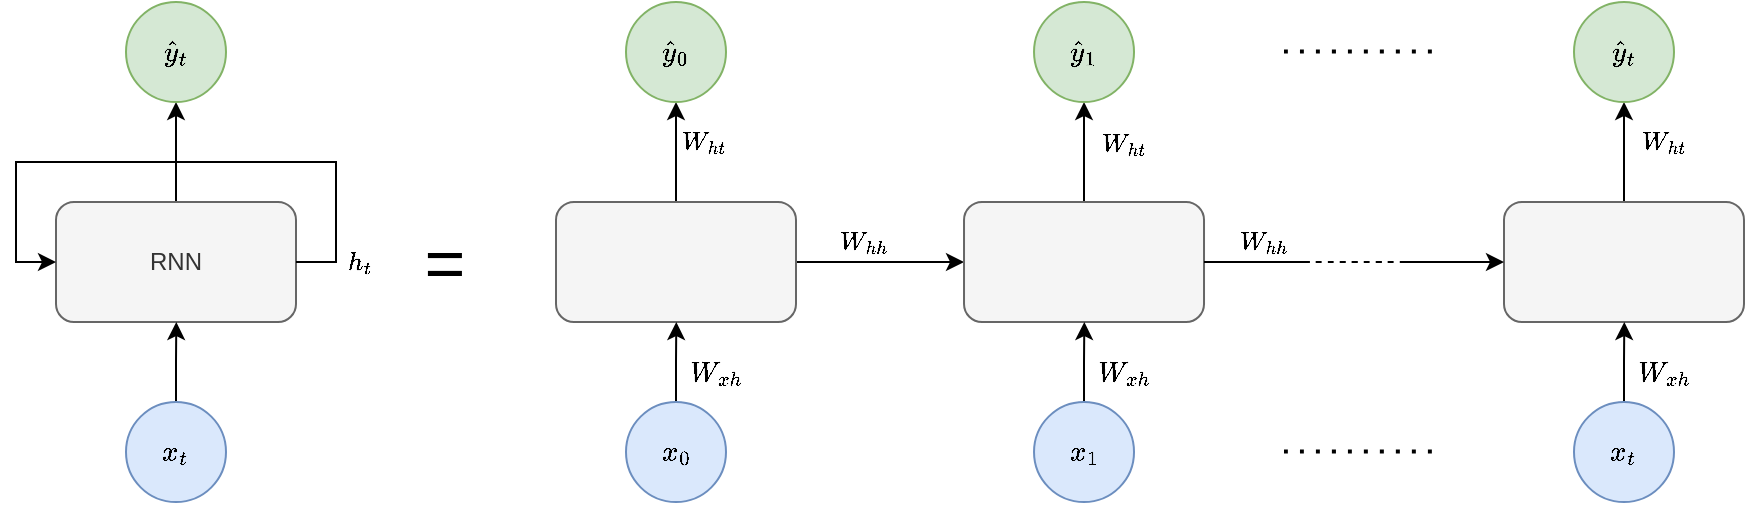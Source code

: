 <mxfile version="20.8.16" type="device"><diagram name="Page-1" id="jGTEY-js_i1icYG_cY4W"><mxGraphModel dx="1143" dy="803" grid="1" gridSize="10" guides="1" tooltips="1" connect="1" arrows="1" fold="1" page="1" pageScale="1" pageWidth="827" pageHeight="1169" math="1" shadow="0"><root><mxCell id="0"/><mxCell id="1" parent="0"/><mxCell id="HjQvIqEJwTfC1MEsx267-9" style="edgeStyle=orthogonalEdgeStyle;rounded=0;orthogonalLoop=1;jettySize=auto;html=1;exitX=0.5;exitY=0;exitDx=0;exitDy=0;entryX=0.5;entryY=1;entryDx=0;entryDy=0;" edge="1" parent="1" source="HjQvIqEJwTfC1MEsx267-2" target="HjQvIqEJwTfC1MEsx267-4"><mxGeometry relative="1" as="geometry"/></mxCell><mxCell id="HjQvIqEJwTfC1MEsx267-2" value="RNN" style="rounded=1;whiteSpace=wrap;html=1;fillColor=#f5f5f5;fontColor=#333333;strokeColor=#666666;" vertex="1" parent="1"><mxGeometry x="76" y="340" width="120" height="60" as="geometry"/></mxCell><mxCell id="HjQvIqEJwTfC1MEsx267-4" value="$$\hat{y}_t$$" style="ellipse;whiteSpace=wrap;html=1;fillColor=#d5e8d4;strokeColor=#82b366;" vertex="1" parent="1"><mxGeometry x="111" y="240" width="50" height="50" as="geometry"/></mxCell><mxCell id="HjQvIqEJwTfC1MEsx267-10" style="edgeStyle=orthogonalEdgeStyle;rounded=0;orthogonalLoop=1;jettySize=auto;html=1;exitX=0.5;exitY=0;exitDx=0;exitDy=0;" edge="1" parent="1" source="HjQvIqEJwTfC1MEsx267-6"><mxGeometry relative="1" as="geometry"><mxPoint x="136.149" y="400" as="targetPoint"/></mxGeometry></mxCell><mxCell id="HjQvIqEJwTfC1MEsx267-6" value="$$x_t$$" style="ellipse;whiteSpace=wrap;html=1;fillColor=#dae8fc;strokeColor=#6c8ebf;" vertex="1" parent="1"><mxGeometry x="111" y="440" width="50" height="50" as="geometry"/></mxCell><mxCell id="HjQvIqEJwTfC1MEsx267-11" style="edgeStyle=orthogonalEdgeStyle;rounded=0;orthogonalLoop=1;jettySize=auto;html=1;exitX=1;exitY=0.5;exitDx=0;exitDy=0;entryX=0;entryY=0.5;entryDx=0;entryDy=0;" edge="1" parent="1" source="HjQvIqEJwTfC1MEsx267-2" target="HjQvIqEJwTfC1MEsx267-2"><mxGeometry relative="1" as="geometry"><Array as="points"><mxPoint x="216" y="370"/><mxPoint x="216" y="320"/><mxPoint x="56" y="320"/><mxPoint x="56" y="370"/></Array></mxGeometry></mxCell><mxCell id="HjQvIqEJwTfC1MEsx267-12" value="$$h_t$$" style="edgeLabel;html=1;align=center;verticalAlign=middle;resizable=0;points=[];" vertex="1" connectable="0" parent="HjQvIqEJwTfC1MEsx267-11"><mxGeometry x="-0.931" y="-1" relative="1" as="geometry"><mxPoint x="20" y="-1" as="offset"/></mxGeometry></mxCell><mxCell id="HjQvIqEJwTfC1MEsx267-17" style="edgeStyle=orthogonalEdgeStyle;rounded=0;orthogonalLoop=1;jettySize=auto;html=1;exitX=0.5;exitY=0;exitDx=0;exitDy=0;entryX=0.5;entryY=1;entryDx=0;entryDy=0;" edge="1" parent="1" source="HjQvIqEJwTfC1MEsx267-18" target="HjQvIqEJwTfC1MEsx267-19"><mxGeometry relative="1" as="geometry"/></mxCell><mxCell id="HjQvIqEJwTfC1MEsx267-43" style="edgeStyle=orthogonalEdgeStyle;curved=1;rounded=0;orthogonalLoop=1;jettySize=auto;html=1;exitX=1;exitY=0.5;exitDx=0;exitDy=0;entryX=0;entryY=0.5;entryDx=0;entryDy=0;" edge="1" parent="1" source="HjQvIqEJwTfC1MEsx267-18" target="HjQvIqEJwTfC1MEsx267-27"><mxGeometry relative="1" as="geometry"/></mxCell><mxCell id="HjQvIqEJwTfC1MEsx267-44" value="$$W_{hh}$$" style="edgeLabel;html=1;align=center;verticalAlign=middle;resizable=0;points=[];labelBackgroundColor=none;" vertex="1" connectable="0" parent="HjQvIqEJwTfC1MEsx267-43"><mxGeometry x="-0.129" relative="1" as="geometry"><mxPoint x="-3" y="-10" as="offset"/></mxGeometry></mxCell><mxCell id="HjQvIqEJwTfC1MEsx267-18" value="" style="rounded=1;whiteSpace=wrap;html=1;fillColor=#f5f5f5;fontColor=#333333;strokeColor=#666666;" vertex="1" parent="1"><mxGeometry x="326" y="340" width="120" height="60" as="geometry"/></mxCell><mxCell id="HjQvIqEJwTfC1MEsx267-19" value="$$\hat{y}_0$$" style="ellipse;whiteSpace=wrap;html=1;fillColor=#d5e8d4;strokeColor=#82b366;" vertex="1" parent="1"><mxGeometry x="361" y="240" width="50" height="50" as="geometry"/></mxCell><mxCell id="HjQvIqEJwTfC1MEsx267-20" style="edgeStyle=orthogonalEdgeStyle;rounded=0;orthogonalLoop=1;jettySize=auto;html=1;exitX=0.5;exitY=0;exitDx=0;exitDy=0;" edge="1" parent="1" source="HjQvIqEJwTfC1MEsx267-21"><mxGeometry relative="1" as="geometry"><mxPoint x="386.149" y="400.0" as="targetPoint"/></mxGeometry></mxCell><mxCell id="HjQvIqEJwTfC1MEsx267-21" value="$$x_0$$" style="ellipse;whiteSpace=wrap;html=1;fillColor=#dae8fc;strokeColor=#6c8ebf;" vertex="1" parent="1"><mxGeometry x="361" y="440" width="50" height="50" as="geometry"/></mxCell><mxCell id="HjQvIqEJwTfC1MEsx267-26" style="edgeStyle=orthogonalEdgeStyle;rounded=0;orthogonalLoop=1;jettySize=auto;html=1;exitX=0.5;exitY=0;exitDx=0;exitDy=0;entryX=0.5;entryY=1;entryDx=0;entryDy=0;" edge="1" parent="1" source="HjQvIqEJwTfC1MEsx267-27" target="HjQvIqEJwTfC1MEsx267-28"><mxGeometry relative="1" as="geometry"/></mxCell><mxCell id="HjQvIqEJwTfC1MEsx267-52" value="$$W_{ht}$$" style="edgeLabel;html=1;align=center;verticalAlign=middle;resizable=0;points=[];labelBackgroundColor=none;" vertex="1" connectable="0" parent="HjQvIqEJwTfC1MEsx267-26"><mxGeometry x="-0.014" relative="1" as="geometry"><mxPoint x="20" y="-5" as="offset"/></mxGeometry></mxCell><mxCell id="HjQvIqEJwTfC1MEsx267-27" value="" style="rounded=1;whiteSpace=wrap;html=1;fillColor=#f5f5f5;fontColor=#333333;strokeColor=#666666;" vertex="1" parent="1"><mxGeometry x="530.01" y="340" width="120" height="60" as="geometry"/></mxCell><mxCell id="HjQvIqEJwTfC1MEsx267-28" value="$$\hat{y}_1$$" style="ellipse;whiteSpace=wrap;html=1;fillColor=#d5e8d4;strokeColor=#82b366;" vertex="1" parent="1"><mxGeometry x="565.01" y="240" width="50" height="50" as="geometry"/></mxCell><mxCell id="HjQvIqEJwTfC1MEsx267-29" style="edgeStyle=orthogonalEdgeStyle;rounded=0;orthogonalLoop=1;jettySize=auto;html=1;exitX=0.5;exitY=0;exitDx=0;exitDy=0;" edge="1" parent="1" source="HjQvIqEJwTfC1MEsx267-30"><mxGeometry relative="1" as="geometry"><mxPoint x="590.159" y="400" as="targetPoint"/></mxGeometry></mxCell><mxCell id="HjQvIqEJwTfC1MEsx267-30" value="$$x_1$$" style="ellipse;whiteSpace=wrap;html=1;fillColor=#dae8fc;strokeColor=#6c8ebf;" vertex="1" parent="1"><mxGeometry x="565.01" y="440" width="50" height="50" as="geometry"/></mxCell><mxCell id="HjQvIqEJwTfC1MEsx267-33" style="edgeStyle=orthogonalEdgeStyle;rounded=0;orthogonalLoop=1;jettySize=auto;html=1;exitX=0.5;exitY=0;exitDx=0;exitDy=0;entryX=0.5;entryY=1;entryDx=0;entryDy=0;" edge="1" parent="1" source="HjQvIqEJwTfC1MEsx267-34" target="HjQvIqEJwTfC1MEsx267-35"><mxGeometry relative="1" as="geometry"/></mxCell><mxCell id="HjQvIqEJwTfC1MEsx267-34" value="" style="rounded=1;whiteSpace=wrap;html=1;fillColor=#f5f5f5;fontColor=#333333;strokeColor=#666666;" vertex="1" parent="1"><mxGeometry x="800" y="340" width="120" height="60" as="geometry"/></mxCell><mxCell id="HjQvIqEJwTfC1MEsx267-35" value="$$\hat{y}_t$$" style="ellipse;whiteSpace=wrap;html=1;fillColor=#d5e8d4;strokeColor=#82b366;" vertex="1" parent="1"><mxGeometry x="835" y="240" width="50" height="50" as="geometry"/></mxCell><mxCell id="HjQvIqEJwTfC1MEsx267-36" style="edgeStyle=orthogonalEdgeStyle;rounded=0;orthogonalLoop=1;jettySize=auto;html=1;exitX=0.5;exitY=0;exitDx=0;exitDy=0;" edge="1" parent="1" source="HjQvIqEJwTfC1MEsx267-37"><mxGeometry relative="1" as="geometry"><mxPoint x="860.149" y="400" as="targetPoint"/></mxGeometry></mxCell><mxCell id="HjQvIqEJwTfC1MEsx267-37" value="$$x_t$$" style="ellipse;whiteSpace=wrap;html=1;fillColor=#dae8fc;strokeColor=#6c8ebf;" vertex="1" parent="1"><mxGeometry x="835" y="440" width="50" height="50" as="geometry"/></mxCell><mxCell id="HjQvIqEJwTfC1MEsx267-40" value="$$W_{xh}$$" style="text;html=1;align=center;verticalAlign=middle;resizable=0;points=[];autosize=1;strokeColor=none;fillColor=none;" vertex="1" parent="1"><mxGeometry x="361" y="410" width="90" height="30" as="geometry"/></mxCell><mxCell id="HjQvIqEJwTfC1MEsx267-41" value="$$W_{xh}$$" style="text;html=1;align=center;verticalAlign=middle;resizable=0;points=[];autosize=1;strokeColor=none;fillColor=none;" vertex="1" parent="1"><mxGeometry x="565.01" y="410" width="90" height="30" as="geometry"/></mxCell><mxCell id="HjQvIqEJwTfC1MEsx267-42" value="$$W_{xh}$$" style="text;html=1;align=center;verticalAlign=middle;resizable=0;points=[];autosize=1;strokeColor=none;fillColor=none;" vertex="1" parent="1"><mxGeometry x="835" y="410" width="90" height="30" as="geometry"/></mxCell><mxCell id="HjQvIqEJwTfC1MEsx267-46" value="" style="endArrow=none;html=1;rounded=0;curved=1;exitX=1;exitY=0.5;exitDx=0;exitDy=0;" edge="1" parent="1" source="HjQvIqEJwTfC1MEsx267-27"><mxGeometry width="50" height="50" relative="1" as="geometry"><mxPoint x="670" y="370" as="sourcePoint"/><mxPoint x="700" y="370" as="targetPoint"/></mxGeometry></mxCell><mxCell id="HjQvIqEJwTfC1MEsx267-47" value="" style="endArrow=none;dashed=1;html=1;rounded=0;curved=1;" edge="1" parent="1"><mxGeometry width="50" height="50" relative="1" as="geometry"><mxPoint x="700" y="370" as="sourcePoint"/><mxPoint x="750" y="370" as="targetPoint"/></mxGeometry></mxCell><mxCell id="HjQvIqEJwTfC1MEsx267-48" value="" style="endArrow=classic;html=1;rounded=0;curved=1;entryX=0;entryY=0.5;entryDx=0;entryDy=0;" edge="1" parent="1" target="HjQvIqEJwTfC1MEsx267-34"><mxGeometry width="50" height="50" relative="1" as="geometry"><mxPoint x="750" y="370" as="sourcePoint"/><mxPoint x="820" y="320" as="targetPoint"/></mxGeometry></mxCell><mxCell id="HjQvIqEJwTfC1MEsx267-49" value="$$W_{hh}$$" style="edgeLabel;html=1;align=center;verticalAlign=middle;resizable=0;points=[];labelBackgroundColor=none;" vertex="1" connectable="0" parent="1"><mxGeometry x="679.997" y="360" as="geometry"/></mxCell><mxCell id="HjQvIqEJwTfC1MEsx267-50" value="" style="endArrow=none;dashed=1;html=1;dashPattern=1 3;strokeWidth=2;rounded=0;curved=1;" edge="1" parent="1"><mxGeometry width="50" height="50" relative="1" as="geometry"><mxPoint x="690" y="264.76" as="sourcePoint"/><mxPoint x="770" y="264.76" as="targetPoint"/></mxGeometry></mxCell><mxCell id="HjQvIqEJwTfC1MEsx267-51" value="" style="endArrow=none;dashed=1;html=1;dashPattern=1 3;strokeWidth=2;rounded=0;curved=1;" edge="1" parent="1"><mxGeometry width="50" height="50" relative="1" as="geometry"><mxPoint x="690" y="464.76" as="sourcePoint"/><mxPoint x="770" y="464.76" as="targetPoint"/></mxGeometry></mxCell><mxCell id="HjQvIqEJwTfC1MEsx267-55" value="$$W_{ht}$$" style="edgeLabel;html=1;align=center;verticalAlign=middle;resizable=0;points=[];labelBackgroundColor=none;" vertex="1" connectable="0" parent="1"><mxGeometry x="400" y="310.002" as="geometry"/></mxCell><mxCell id="HjQvIqEJwTfC1MEsx267-56" value="$$W_{ht}$$" style="edgeLabel;html=1;align=center;verticalAlign=middle;resizable=0;points=[];labelBackgroundColor=none;" vertex="1" connectable="0" parent="1"><mxGeometry x="880" y="310.002" as="geometry"/></mxCell><mxCell id="HjQvIqEJwTfC1MEsx267-57" value="&lt;font style=&quot;font-size: 35px;&quot;&gt;=&lt;/font&gt;" style="text;html=1;align=center;verticalAlign=middle;resizable=0;points=[];autosize=1;strokeColor=none;fillColor=none;" vertex="1" parent="1"><mxGeometry x="250" y="340" width="40" height="60" as="geometry"/></mxCell></root></mxGraphModel></diagram></mxfile>